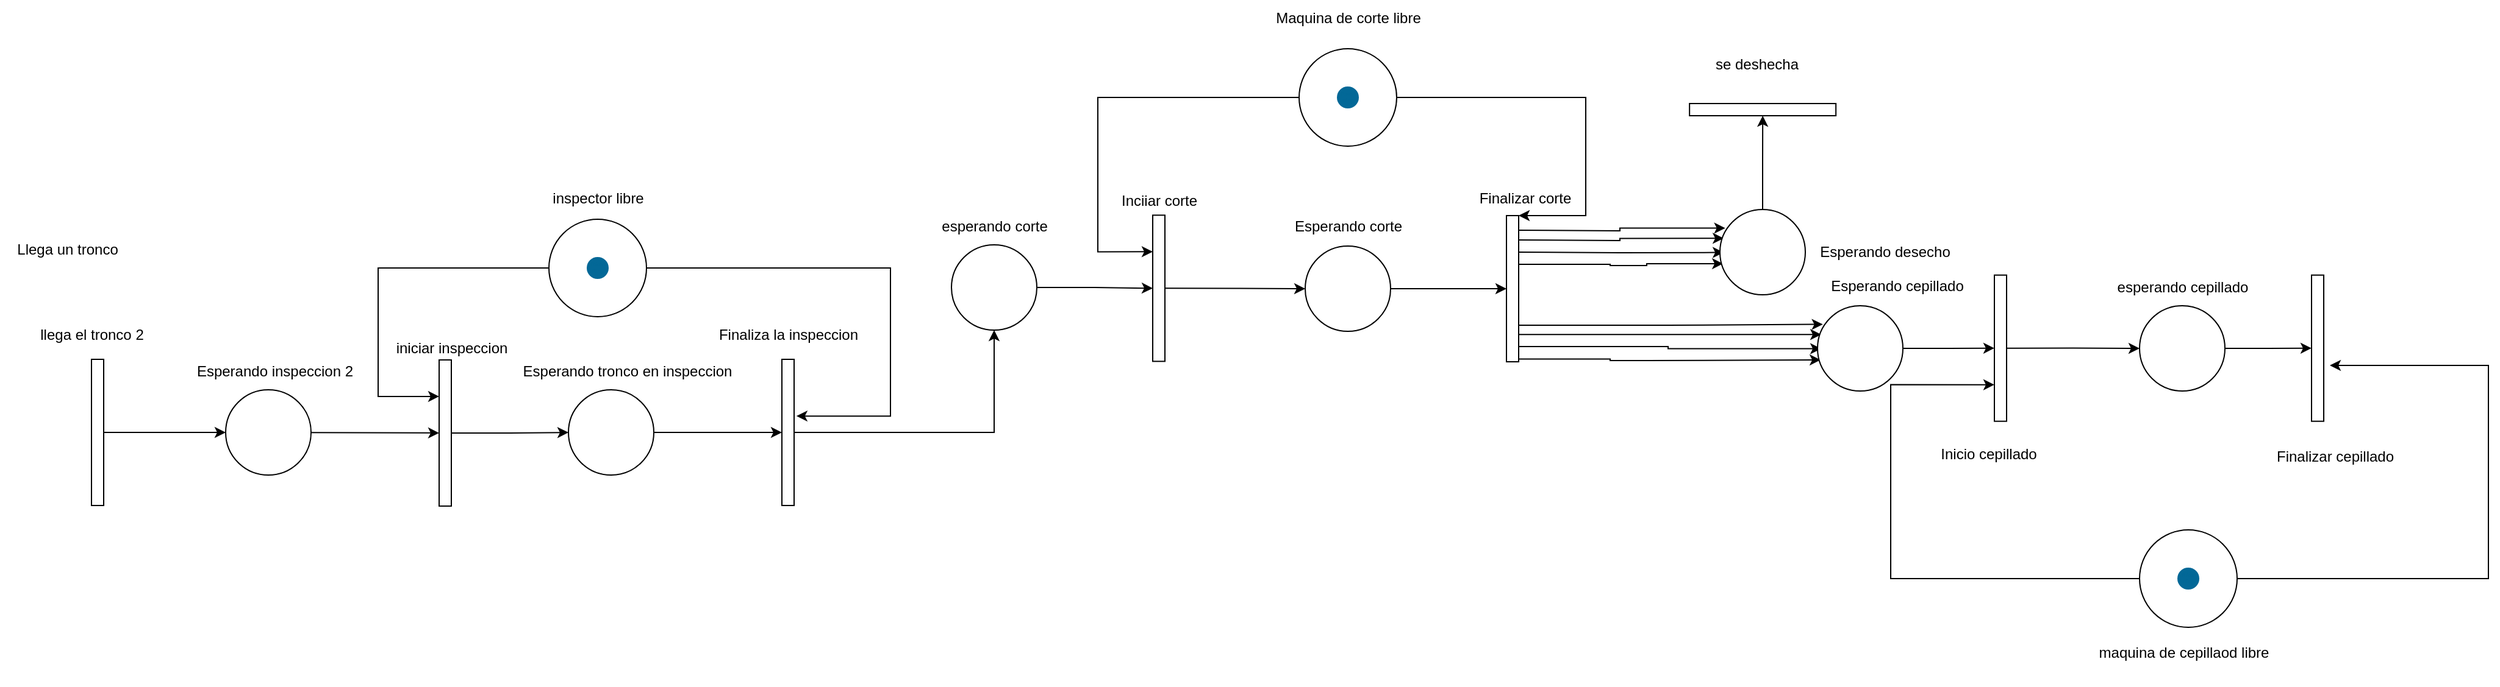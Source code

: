 <mxfile version="24.7.17">
  <diagram name="Página-1" id="f-yIA7t4FL6gCtNKFIxE">
    <mxGraphModel dx="3474" dy="1730" grid="1" gridSize="10" guides="1" tooltips="1" connect="1" arrows="1" fold="1" page="1" pageScale="1" pageWidth="827" pageHeight="1169" math="0" shadow="0">
      <root>
        <mxCell id="0" />
        <mxCell id="1" parent="0" />
        <mxCell id="Ar_trDRfibadxC2Y5-E4-16" style="edgeStyle=orthogonalEdgeStyle;rounded=0;orthogonalLoop=1;jettySize=auto;html=1;exitX=1;exitY=0.5;exitDx=0;exitDy=0;" edge="1" parent="1" target="Ar_trDRfibadxC2Y5-E4-34">
          <mxGeometry relative="1" as="geometry">
            <mxPoint x="195" y="425.471" as="targetPoint" />
            <mxPoint x="40" y="425" as="sourcePoint" />
          </mxGeometry>
        </mxCell>
        <mxCell id="Ar_trDRfibadxC2Y5-E4-8" value="" style="ellipse;whiteSpace=wrap;html=1;aspect=fixed;" vertex="1" parent="1">
          <mxGeometry x="15" y="390" width="70" height="70" as="geometry" />
        </mxCell>
        <mxCell id="Ar_trDRfibadxC2Y5-E4-13" value="Llega un tronco" style="text;html=1;align=center;verticalAlign=middle;resizable=0;points=[];autosize=1;strokeColor=none;fillColor=none;" vertex="1" parent="1">
          <mxGeometry x="-170" y="260" width="110" height="30" as="geometry" />
        </mxCell>
        <mxCell id="Ar_trDRfibadxC2Y5-E4-18" value="" style="shape=mxgraph.cisco.misc.token;html=1;pointerEvents=1;dashed=0;fillColor=#036897;strokeColor=#ffffff;strokeWidth=2;verticalLabelPosition=bottom;verticalAlign=top;align=center;outlineConnect=0;" vertex="1" parent="1">
          <mxGeometry x="310" y="280" width="20" height="20" as="geometry" />
        </mxCell>
        <mxCell id="Ar_trDRfibadxC2Y5-E4-35" style="edgeStyle=orthogonalEdgeStyle;rounded=0;orthogonalLoop=1;jettySize=auto;html=1;exitX=0;exitY=0.5;exitDx=0;exitDy=0;entryX=0.75;entryY=0;entryDx=0;entryDy=0;" edge="1" parent="1" source="Ar_trDRfibadxC2Y5-E4-19" target="Ar_trDRfibadxC2Y5-E4-34">
          <mxGeometry relative="1" as="geometry">
            <mxPoint x="194" y="290" as="sourcePoint" />
            <mxPoint x="105" y="393.471" as="targetPoint" />
            <Array as="points">
              <mxPoint x="140" y="290" />
              <mxPoint x="140" y="395" />
            </Array>
          </mxGeometry>
        </mxCell>
        <mxCell id="Ar_trDRfibadxC2Y5-E4-19" value="" style="ellipse;whiteSpace=wrap;html=1;aspect=fixed;fillColor=none;" vertex="1" parent="1">
          <mxGeometry x="280" y="250" width="80" height="80" as="geometry" />
        </mxCell>
        <mxCell id="Ar_trDRfibadxC2Y5-E4-20" value="inspector libre" style="text;html=1;align=center;verticalAlign=middle;resizable=0;points=[];autosize=1;strokeColor=none;fillColor=none;" vertex="1" parent="1">
          <mxGeometry x="270" y="218" width="100" height="30" as="geometry" />
        </mxCell>
        <mxCell id="Ar_trDRfibadxC2Y5-E4-26" value="iniciar inspeccion" style="text;html=1;align=center;verticalAlign=middle;resizable=0;points=[];autosize=1;strokeColor=none;fillColor=none;" vertex="1" parent="1">
          <mxGeometry x="145" y="341" width="110" height="30" as="geometry" />
        </mxCell>
        <mxCell id="Ar_trDRfibadxC2Y5-E4-49" style="edgeStyle=orthogonalEdgeStyle;rounded=0;orthogonalLoop=1;jettySize=auto;html=1;exitX=0.5;exitY=1;exitDx=0;exitDy=0;entryX=0;entryY=0.5;entryDx=0;entryDy=0;" edge="1" parent="1" source="Ar_trDRfibadxC2Y5-E4-34" target="Ar_trDRfibadxC2Y5-E4-48">
          <mxGeometry relative="1" as="geometry" />
        </mxCell>
        <mxCell id="Ar_trDRfibadxC2Y5-E4-34" value="" style="rounded=0;whiteSpace=wrap;html=1;rotation=-90;" vertex="1" parent="1">
          <mxGeometry x="135" y="420.471" width="120" height="10" as="geometry" />
        </mxCell>
        <mxCell id="Ar_trDRfibadxC2Y5-E4-38" style="edgeStyle=orthogonalEdgeStyle;rounded=0;orthogonalLoop=1;jettySize=auto;html=1;exitX=0.5;exitY=1;exitDx=0;exitDy=0;entryX=0;entryY=0.5;entryDx=0;entryDy=0;" edge="1" parent="1" source="Ar_trDRfibadxC2Y5-E4-37" target="Ar_trDRfibadxC2Y5-E4-8">
          <mxGeometry relative="1" as="geometry" />
        </mxCell>
        <mxCell id="Ar_trDRfibadxC2Y5-E4-37" value="" style="rounded=0;whiteSpace=wrap;html=1;rotation=-90;" vertex="1" parent="1">
          <mxGeometry x="-150" y="420" width="120" height="10" as="geometry" />
        </mxCell>
        <mxCell id="Ar_trDRfibadxC2Y5-E4-42" value="Esperando inspeccion 2" style="text;html=1;align=center;verticalAlign=middle;resizable=0;points=[];autosize=1;strokeColor=none;fillColor=none;" vertex="1" parent="1">
          <mxGeometry x="-20" y="360" width="150" height="30" as="geometry" />
        </mxCell>
        <mxCell id="Ar_trDRfibadxC2Y5-E4-43" value="llega el tronco 2" style="text;html=1;align=center;verticalAlign=middle;resizable=0;points=[];autosize=1;strokeColor=none;fillColor=none;" vertex="1" parent="1">
          <mxGeometry x="-150" y="330" width="110" height="30" as="geometry" />
        </mxCell>
        <mxCell id="Ar_trDRfibadxC2Y5-E4-52" style="edgeStyle=orthogonalEdgeStyle;rounded=0;orthogonalLoop=1;jettySize=auto;html=1;exitX=1;exitY=0.5;exitDx=0;exitDy=0;entryX=0.5;entryY=0;entryDx=0;entryDy=0;" edge="1" parent="1" source="Ar_trDRfibadxC2Y5-E4-48" target="Ar_trDRfibadxC2Y5-E4-51">
          <mxGeometry relative="1" as="geometry">
            <mxPoint x="486" y="425" as="targetPoint" />
            <mxPoint x="310" y="425.47" as="sourcePoint" />
          </mxGeometry>
        </mxCell>
        <mxCell id="Ar_trDRfibadxC2Y5-E4-50" value="Esperando tronco en inspeccion" style="text;html=1;align=center;verticalAlign=middle;resizable=0;points=[];autosize=1;strokeColor=none;fillColor=none;" vertex="1" parent="1">
          <mxGeometry x="249" y="360" width="190" height="30" as="geometry" />
        </mxCell>
        <mxCell id="Ar_trDRfibadxC2Y5-E4-63" style="edgeStyle=orthogonalEdgeStyle;rounded=0;orthogonalLoop=1;jettySize=auto;html=1;exitX=0.5;exitY=1;exitDx=0;exitDy=0;entryX=0.5;entryY=1;entryDx=0;entryDy=0;" edge="1" parent="1" source="Ar_trDRfibadxC2Y5-E4-51" target="Ar_trDRfibadxC2Y5-E4-61">
          <mxGeometry relative="1" as="geometry" />
        </mxCell>
        <mxCell id="Ar_trDRfibadxC2Y5-E4-51" value="" style="rounded=0;whiteSpace=wrap;html=1;rotation=-90;" vertex="1" parent="1">
          <mxGeometry x="416" y="420" width="120" height="10" as="geometry" />
        </mxCell>
        <mxCell id="Ar_trDRfibadxC2Y5-E4-59" value="Finaliza la inspeccion" style="text;html=1;align=center;verticalAlign=middle;resizable=0;points=[];autosize=1;strokeColor=none;fillColor=none;" vertex="1" parent="1">
          <mxGeometry x="406" y="330" width="140" height="30" as="geometry" />
        </mxCell>
        <mxCell id="Ar_trDRfibadxC2Y5-E4-48" value="" style="ellipse;whiteSpace=wrap;html=1;aspect=fixed;" vertex="1" parent="1">
          <mxGeometry x="296.0" y="390" width="70" height="70" as="geometry" />
        </mxCell>
        <mxCell id="Ar_trDRfibadxC2Y5-E4-64" style="edgeStyle=orthogonalEdgeStyle;rounded=0;orthogonalLoop=1;jettySize=auto;html=1;exitX=1;exitY=0.5;exitDx=0;exitDy=0;" edge="1" parent="1" source="Ar_trDRfibadxC2Y5-E4-61" target="Ar_trDRfibadxC2Y5-E4-65">
          <mxGeometry relative="1" as="geometry">
            <mxPoint x="780" y="306.667" as="targetPoint" />
          </mxGeometry>
        </mxCell>
        <mxCell id="Ar_trDRfibadxC2Y5-E4-61" value="" style="ellipse;whiteSpace=wrap;html=1;aspect=fixed;" vertex="1" parent="1">
          <mxGeometry x="610.0" y="271" width="70" height="70" as="geometry" />
        </mxCell>
        <mxCell id="Ar_trDRfibadxC2Y5-E4-62" value="esperando corte" style="text;html=1;align=center;verticalAlign=middle;resizable=0;points=[];autosize=1;strokeColor=none;fillColor=none;" vertex="1" parent="1">
          <mxGeometry x="590" y="241" width="110" height="30" as="geometry" />
        </mxCell>
        <mxCell id="Ar_trDRfibadxC2Y5-E4-68" style="edgeStyle=orthogonalEdgeStyle;rounded=0;orthogonalLoop=1;jettySize=auto;html=1;exitX=0.5;exitY=1;exitDx=0;exitDy=0;" edge="1" parent="1" source="Ar_trDRfibadxC2Y5-E4-65" target="Ar_trDRfibadxC2Y5-E4-70">
          <mxGeometry relative="1" as="geometry">
            <mxPoint x="900" y="307" as="targetPoint" />
          </mxGeometry>
        </mxCell>
        <mxCell id="Ar_trDRfibadxC2Y5-E4-65" value="" style="rounded=0;whiteSpace=wrap;html=1;rotation=-90;" vertex="1" parent="1">
          <mxGeometry x="720" y="301.667" width="120" height="10" as="geometry" />
        </mxCell>
        <mxCell id="Ar_trDRfibadxC2Y5-E4-66" value="Inciiar corte" style="text;html=1;align=center;verticalAlign=middle;resizable=0;points=[];autosize=1;strokeColor=none;fillColor=none;" vertex="1" parent="1">
          <mxGeometry x="735" y="220" width="90" height="30" as="geometry" />
        </mxCell>
        <mxCell id="Ar_trDRfibadxC2Y5-E4-67" style="edgeStyle=orthogonalEdgeStyle;rounded=0;orthogonalLoop=1;jettySize=auto;html=1;exitX=1;exitY=0.5;exitDx=0;exitDy=0;entryX=0.612;entryY=1.189;entryDx=0;entryDy=0;entryPerimeter=0;" edge="1" parent="1" source="Ar_trDRfibadxC2Y5-E4-19" target="Ar_trDRfibadxC2Y5-E4-51">
          <mxGeometry relative="1" as="geometry">
            <Array as="points">
              <mxPoint x="560" y="290" />
              <mxPoint x="560" y="412" />
            </Array>
          </mxGeometry>
        </mxCell>
        <mxCell id="Ar_trDRfibadxC2Y5-E4-72" style="edgeStyle=orthogonalEdgeStyle;rounded=0;orthogonalLoop=1;jettySize=auto;html=1;exitX=1;exitY=0.5;exitDx=0;exitDy=0;" edge="1" parent="1" source="Ar_trDRfibadxC2Y5-E4-70" target="Ar_trDRfibadxC2Y5-E4-73">
          <mxGeometry relative="1" as="geometry">
            <mxPoint x="1080" y="306.667" as="targetPoint" />
          </mxGeometry>
        </mxCell>
        <mxCell id="Ar_trDRfibadxC2Y5-E4-70" value="" style="ellipse;whiteSpace=wrap;html=1;aspect=fixed;" vertex="1" parent="1">
          <mxGeometry x="900.0" y="272" width="70" height="70" as="geometry" />
        </mxCell>
        <mxCell id="Ar_trDRfibadxC2Y5-E4-71" value="Esperando corte" style="text;html=1;align=center;verticalAlign=middle;resizable=0;points=[];autosize=1;strokeColor=none;fillColor=none;" vertex="1" parent="1">
          <mxGeometry x="880" y="241" width="110" height="30" as="geometry" />
        </mxCell>
        <mxCell id="Ar_trDRfibadxC2Y5-E4-81" style="edgeStyle=orthogonalEdgeStyle;rounded=0;orthogonalLoop=1;jettySize=auto;html=1;exitX=0.25;exitY=1;exitDx=0;exitDy=0;entryX=0.062;entryY=0.218;entryDx=0;entryDy=0;entryPerimeter=0;" edge="1" parent="1" source="Ar_trDRfibadxC2Y5-E4-73" target="Ar_trDRfibadxC2Y5-E4-86">
          <mxGeometry relative="1" as="geometry">
            <mxPoint x="1190" y="336.385" as="targetPoint" />
          </mxGeometry>
        </mxCell>
        <mxCell id="Ar_trDRfibadxC2Y5-E4-73" value="" style="rounded=0;whiteSpace=wrap;html=1;rotation=-90;" vertex="1" parent="1">
          <mxGeometry x="1010" y="301.997" width="120" height="10" as="geometry" />
        </mxCell>
        <mxCell id="Ar_trDRfibadxC2Y5-E4-74" value="Finalizar corte" style="text;html=1;align=center;verticalAlign=middle;resizable=0;points=[];autosize=1;strokeColor=none;fillColor=none;" vertex="1" parent="1">
          <mxGeometry x="1030" y="218" width="100" height="30" as="geometry" />
        </mxCell>
        <mxCell id="Ar_trDRfibadxC2Y5-E4-75" value="" style="shape=mxgraph.cisco.misc.token;html=1;pointerEvents=1;dashed=0;fillColor=#036897;strokeColor=#ffffff;strokeWidth=2;verticalLabelPosition=bottom;verticalAlign=top;align=center;outlineConnect=0;" vertex="1" parent="1">
          <mxGeometry x="925" y="140" width="20" height="20" as="geometry" />
        </mxCell>
        <mxCell id="Ar_trDRfibadxC2Y5-E4-78" style="edgeStyle=orthogonalEdgeStyle;rounded=0;orthogonalLoop=1;jettySize=auto;html=1;exitX=0;exitY=0.5;exitDx=0;exitDy=0;entryX=0.75;entryY=0;entryDx=0;entryDy=0;" edge="1" parent="1" source="Ar_trDRfibadxC2Y5-E4-76" target="Ar_trDRfibadxC2Y5-E4-65">
          <mxGeometry relative="1" as="geometry">
            <Array as="points">
              <mxPoint x="730" y="150" />
              <mxPoint x="730" y="277" />
            </Array>
          </mxGeometry>
        </mxCell>
        <mxCell id="Ar_trDRfibadxC2Y5-E4-76" value="" style="ellipse;whiteSpace=wrap;html=1;aspect=fixed;fillColor=none;" vertex="1" parent="1">
          <mxGeometry x="895" y="110" width="80" height="80" as="geometry" />
        </mxCell>
        <mxCell id="Ar_trDRfibadxC2Y5-E4-77" value="Maquina de corte libre" style="text;html=1;align=center;verticalAlign=middle;resizable=0;points=[];autosize=1;strokeColor=none;fillColor=none;" vertex="1" parent="1">
          <mxGeometry x="865" y="70" width="140" height="30" as="geometry" />
        </mxCell>
        <mxCell id="Ar_trDRfibadxC2Y5-E4-80" style="edgeStyle=orthogonalEdgeStyle;rounded=0;orthogonalLoop=1;jettySize=auto;html=1;exitX=1;exitY=0.5;exitDx=0;exitDy=0;entryX=1;entryY=1;entryDx=0;entryDy=0;" edge="1" parent="1" source="Ar_trDRfibadxC2Y5-E4-76" target="Ar_trDRfibadxC2Y5-E4-73">
          <mxGeometry relative="1" as="geometry">
            <mxPoint x="1130" y="250" as="targetPoint" />
            <Array as="points">
              <mxPoint x="1130" y="150" />
              <mxPoint x="1130" y="247" />
            </Array>
          </mxGeometry>
        </mxCell>
        <mxCell id="Ar_trDRfibadxC2Y5-E4-83" style="edgeStyle=orthogonalEdgeStyle;rounded=0;orthogonalLoop=1;jettySize=auto;html=1;exitX=0.186;exitY=1.03;exitDx=0;exitDy=0;exitPerimeter=0;entryX=0.044;entryY=0.338;entryDx=0;entryDy=0;entryPerimeter=0;" edge="1" parent="1" source="Ar_trDRfibadxC2Y5-E4-73" target="Ar_trDRfibadxC2Y5-E4-86">
          <mxGeometry relative="1" as="geometry">
            <mxPoint x="1190" y="344" as="targetPoint" />
            <mxPoint x="1080" y="345.05" as="sourcePoint" />
          </mxGeometry>
        </mxCell>
        <mxCell id="Ar_trDRfibadxC2Y5-E4-84" style="edgeStyle=orthogonalEdgeStyle;rounded=0;orthogonalLoop=1;jettySize=auto;html=1;exitX=0.104;exitY=1.03;exitDx=0;exitDy=0;exitPerimeter=0;entryX=0.044;entryY=0.504;entryDx=0;entryDy=0;entryPerimeter=0;" edge="1" parent="1" source="Ar_trDRfibadxC2Y5-E4-73" target="Ar_trDRfibadxC2Y5-E4-86">
          <mxGeometry relative="1" as="geometry">
            <mxPoint x="1190" y="356" as="targetPoint" />
            <mxPoint x="1095" y="357" as="sourcePoint" />
          </mxGeometry>
        </mxCell>
        <mxCell id="Ar_trDRfibadxC2Y5-E4-85" style="edgeStyle=orthogonalEdgeStyle;rounded=0;orthogonalLoop=1;jettySize=auto;html=1;exitX=0.019;exitY=1.03;exitDx=0;exitDy=0;exitPerimeter=0;entryX=0.037;entryY=0.635;entryDx=0;entryDy=0;entryPerimeter=0;" edge="1" parent="1" source="Ar_trDRfibadxC2Y5-E4-73" target="Ar_trDRfibadxC2Y5-E4-86">
          <mxGeometry relative="1" as="geometry">
            <mxPoint x="1190" y="365" as="targetPoint" />
            <mxPoint x="1105" y="367" as="sourcePoint" />
            <Array as="points">
              <mxPoint x="1150" y="365" />
              <mxPoint x="1150" y="366" />
              <mxPoint x="1180" y="366" />
              <mxPoint x="1180" y="365" />
            </Array>
          </mxGeometry>
        </mxCell>
        <mxCell id="Ar_trDRfibadxC2Y5-E4-98" style="edgeStyle=orthogonalEdgeStyle;rounded=0;orthogonalLoop=1;jettySize=auto;html=1;exitX=1;exitY=0.5;exitDx=0;exitDy=0;" edge="1" parent="1" source="Ar_trDRfibadxC2Y5-E4-86" target="Ar_trDRfibadxC2Y5-E4-99">
          <mxGeometry relative="1" as="geometry">
            <mxPoint x="1470.0" y="355.846" as="targetPoint" />
          </mxGeometry>
        </mxCell>
        <mxCell id="Ar_trDRfibadxC2Y5-E4-86" value="" style="ellipse;whiteSpace=wrap;html=1;aspect=fixed;" vertex="1" parent="1">
          <mxGeometry x="1320.0" y="321" width="70" height="70" as="geometry" />
        </mxCell>
        <mxCell id="Ar_trDRfibadxC2Y5-E4-87" value="Esperando cepillado" style="text;html=1;align=center;verticalAlign=middle;resizable=0;points=[];autosize=1;strokeColor=none;fillColor=none;" vertex="1" parent="1">
          <mxGeometry x="1320" y="290" width="130" height="30" as="geometry" />
        </mxCell>
        <mxCell id="Ar_trDRfibadxC2Y5-E4-88" style="edgeStyle=orthogonalEdgeStyle;rounded=0;orthogonalLoop=1;jettySize=auto;html=1;exitX=0.25;exitY=1;exitDx=0;exitDy=0;entryX=0.062;entryY=0.218;entryDx=0;entryDy=0;entryPerimeter=0;" edge="1" parent="1" target="Ar_trDRfibadxC2Y5-E4-92">
          <mxGeometry relative="1" as="geometry">
            <mxPoint x="1190" y="258.385" as="targetPoint" />
            <mxPoint x="1075" y="259" as="sourcePoint" />
          </mxGeometry>
        </mxCell>
        <mxCell id="Ar_trDRfibadxC2Y5-E4-89" style="edgeStyle=orthogonalEdgeStyle;rounded=0;orthogonalLoop=1;jettySize=auto;html=1;exitX=0.186;exitY=1.03;exitDx=0;exitDy=0;exitPerimeter=0;entryX=0.044;entryY=0.338;entryDx=0;entryDy=0;entryPerimeter=0;" edge="1" parent="1" target="Ar_trDRfibadxC2Y5-E4-92">
          <mxGeometry relative="1" as="geometry">
            <mxPoint x="1190" y="266" as="targetPoint" />
            <mxPoint x="1075" y="267" as="sourcePoint" />
          </mxGeometry>
        </mxCell>
        <mxCell id="Ar_trDRfibadxC2Y5-E4-90" style="edgeStyle=orthogonalEdgeStyle;rounded=0;orthogonalLoop=1;jettySize=auto;html=1;exitX=0.104;exitY=1.03;exitDx=0;exitDy=0;exitPerimeter=0;entryX=0.044;entryY=0.504;entryDx=0;entryDy=0;entryPerimeter=0;" edge="1" parent="1" target="Ar_trDRfibadxC2Y5-E4-92">
          <mxGeometry relative="1" as="geometry">
            <mxPoint x="1190" y="278" as="targetPoint" />
            <mxPoint x="1075" y="277" as="sourcePoint" />
          </mxGeometry>
        </mxCell>
        <mxCell id="Ar_trDRfibadxC2Y5-E4-91" style="edgeStyle=orthogonalEdgeStyle;rounded=0;orthogonalLoop=1;jettySize=auto;html=1;exitX=0.019;exitY=1.03;exitDx=0;exitDy=0;exitPerimeter=0;entryX=0.037;entryY=0.635;entryDx=0;entryDy=0;entryPerimeter=0;" edge="1" parent="1" target="Ar_trDRfibadxC2Y5-E4-92">
          <mxGeometry relative="1" as="geometry">
            <mxPoint x="1190" y="287" as="targetPoint" />
            <mxPoint x="1075" y="287" as="sourcePoint" />
            <Array as="points">
              <mxPoint x="1150" y="287" />
              <mxPoint x="1150" y="288" />
              <mxPoint x="1180" y="288" />
              <mxPoint x="1180" y="287" />
            </Array>
          </mxGeometry>
        </mxCell>
        <mxCell id="Ar_trDRfibadxC2Y5-E4-94" style="edgeStyle=orthogonalEdgeStyle;rounded=0;orthogonalLoop=1;jettySize=auto;html=1;exitX=0.5;exitY=0;exitDx=0;exitDy=0;" edge="1" parent="1" source="Ar_trDRfibadxC2Y5-E4-92" target="Ar_trDRfibadxC2Y5-E4-95">
          <mxGeometry relative="1" as="geometry">
            <mxPoint x="1275.077" y="160" as="targetPoint" />
          </mxGeometry>
        </mxCell>
        <mxCell id="Ar_trDRfibadxC2Y5-E4-92" value="" style="ellipse;whiteSpace=wrap;html=1;aspect=fixed;" vertex="1" parent="1">
          <mxGeometry x="1240.0" y="242" width="70" height="70" as="geometry" />
        </mxCell>
        <mxCell id="Ar_trDRfibadxC2Y5-E4-93" value="Esperando desecho" style="text;html=1;align=center;verticalAlign=middle;resizable=0;points=[];autosize=1;strokeColor=none;fillColor=none;" vertex="1" parent="1">
          <mxGeometry x="1310" y="262" width="130" height="30" as="geometry" />
        </mxCell>
        <mxCell id="Ar_trDRfibadxC2Y5-E4-95" value="" style="rounded=0;whiteSpace=wrap;html=1;rotation=-180;" vertex="1" parent="1">
          <mxGeometry x="1215.077" y="155" width="120" height="10" as="geometry" />
        </mxCell>
        <mxCell id="Ar_trDRfibadxC2Y5-E4-96" value="se deshecha" style="text;html=1;align=center;verticalAlign=middle;resizable=0;points=[];autosize=1;strokeColor=none;fillColor=none;" vertex="1" parent="1">
          <mxGeometry x="1225" y="108" width="90" height="30" as="geometry" />
        </mxCell>
        <mxCell id="Ar_trDRfibadxC2Y5-E4-100" style="edgeStyle=orthogonalEdgeStyle;rounded=0;orthogonalLoop=1;jettySize=auto;html=1;exitX=0.5;exitY=1;exitDx=0;exitDy=0;entryX=0;entryY=0.5;entryDx=0;entryDy=0;" edge="1" parent="1" source="Ar_trDRfibadxC2Y5-E4-99" target="Ar_trDRfibadxC2Y5-E4-101">
          <mxGeometry relative="1" as="geometry">
            <mxPoint x="1570.0" y="355.846" as="targetPoint" />
          </mxGeometry>
        </mxCell>
        <mxCell id="Ar_trDRfibadxC2Y5-E4-99" value="" style="rounded=0;whiteSpace=wrap;html=1;rotation=-90;" vertex="1" parent="1">
          <mxGeometry x="1410.0" y="350.846" width="120" height="10" as="geometry" />
        </mxCell>
        <mxCell id="Ar_trDRfibadxC2Y5-E4-103" style="edgeStyle=orthogonalEdgeStyle;rounded=0;orthogonalLoop=1;jettySize=auto;html=1;exitX=1;exitY=0.5;exitDx=0;exitDy=0;" edge="1" parent="1" source="Ar_trDRfibadxC2Y5-E4-101" target="Ar_trDRfibadxC2Y5-E4-104">
          <mxGeometry relative="1" as="geometry">
            <mxPoint x="1730.0" y="355.846" as="targetPoint" />
          </mxGeometry>
        </mxCell>
        <mxCell id="Ar_trDRfibadxC2Y5-E4-101" value="" style="ellipse;whiteSpace=wrap;html=1;aspect=fixed;" vertex="1" parent="1">
          <mxGeometry x="1584.0" y="321" width="70" height="70" as="geometry" />
        </mxCell>
        <mxCell id="Ar_trDRfibadxC2Y5-E4-102" value="esperando cepillado" style="text;html=1;align=center;verticalAlign=middle;resizable=0;points=[];autosize=1;strokeColor=none;fillColor=none;" vertex="1" parent="1">
          <mxGeometry x="1554" y="291" width="130" height="30" as="geometry" />
        </mxCell>
        <mxCell id="Ar_trDRfibadxC2Y5-E4-104" value="" style="rounded=0;whiteSpace=wrap;html=1;rotation=-90;" vertex="1" parent="1">
          <mxGeometry x="1670.0" y="350.846" width="120" height="10" as="geometry" />
        </mxCell>
        <mxCell id="Ar_trDRfibadxC2Y5-E4-106" value="Inicio cepillado" style="text;html=1;align=center;verticalAlign=middle;resizable=0;points=[];autosize=1;strokeColor=none;fillColor=none;" vertex="1" parent="1">
          <mxGeometry x="1410" y="428" width="100" height="30" as="geometry" />
        </mxCell>
        <mxCell id="Ar_trDRfibadxC2Y5-E4-107" value="Finalizar cepillado" style="text;html=1;align=center;verticalAlign=middle;resizable=0;points=[];autosize=1;strokeColor=none;fillColor=none;" vertex="1" parent="1">
          <mxGeometry x="1684" y="430.47" width="120" height="30" as="geometry" />
        </mxCell>
        <mxCell id="Ar_trDRfibadxC2Y5-E4-108" value="" style="shape=mxgraph.cisco.misc.token;html=1;pointerEvents=1;dashed=0;fillColor=#036897;strokeColor=#ffffff;strokeWidth=2;verticalLabelPosition=bottom;verticalAlign=top;align=center;outlineConnect=0;" vertex="1" parent="1">
          <mxGeometry x="1614" y="535" width="20" height="20" as="geometry" />
        </mxCell>
        <mxCell id="Ar_trDRfibadxC2Y5-E4-111" style="edgeStyle=orthogonalEdgeStyle;rounded=0;orthogonalLoop=1;jettySize=auto;html=1;exitX=0;exitY=0.5;exitDx=0;exitDy=0;entryX=0.25;entryY=0;entryDx=0;entryDy=0;" edge="1" parent="1" source="Ar_trDRfibadxC2Y5-E4-109" target="Ar_trDRfibadxC2Y5-E4-99">
          <mxGeometry relative="1" as="geometry">
            <Array as="points">
              <mxPoint x="1380" y="545" />
              <mxPoint x="1380" y="386" />
            </Array>
          </mxGeometry>
        </mxCell>
        <mxCell id="Ar_trDRfibadxC2Y5-E4-109" value="" style="ellipse;whiteSpace=wrap;html=1;aspect=fixed;fillColor=none;" vertex="1" parent="1">
          <mxGeometry x="1584" y="505" width="80" height="80" as="geometry" />
        </mxCell>
        <mxCell id="Ar_trDRfibadxC2Y5-E4-110" value="maquina de cepillaod libre&lt;div&gt;&lt;br&gt;&lt;/div&gt;" style="text;html=1;align=center;verticalAlign=middle;resizable=0;points=[];autosize=1;strokeColor=none;fillColor=none;" vertex="1" parent="1">
          <mxGeometry x="1540" y="593" width="160" height="40" as="geometry" />
        </mxCell>
        <mxCell id="Ar_trDRfibadxC2Y5-E4-112" style="edgeStyle=orthogonalEdgeStyle;rounded=0;orthogonalLoop=1;jettySize=auto;html=1;exitX=1;exitY=0.5;exitDx=0;exitDy=0;entryX=0.382;entryY=1.5;entryDx=0;entryDy=0;entryPerimeter=0;" edge="1" parent="1" source="Ar_trDRfibadxC2Y5-E4-109" target="Ar_trDRfibadxC2Y5-E4-104">
          <mxGeometry relative="1" as="geometry">
            <Array as="points">
              <mxPoint x="1870" y="545" />
              <mxPoint x="1870" y="370" />
            </Array>
          </mxGeometry>
        </mxCell>
      </root>
    </mxGraphModel>
  </diagram>
</mxfile>
